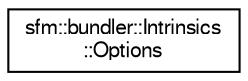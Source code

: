 digraph "Graphical Class Hierarchy"
{
  edge [fontname="FreeSans",fontsize="10",labelfontname="FreeSans",labelfontsize="10"];
  node [fontname="FreeSans",fontsize="10",shape=record];
  rankdir="LR";
  Node0 [label="sfm::bundler::Intrinsics\l::Options",height=0.2,width=0.4,color="black", fillcolor="white", style="filled",URL="$structsfm_1_1bundler_1_1_intrinsics_1_1_options.html"];
}
